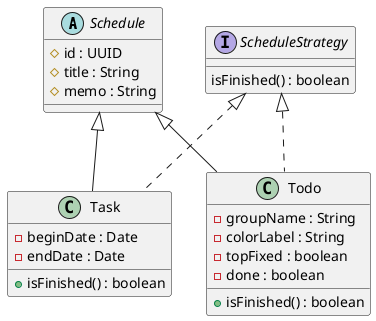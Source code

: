 @startuml strategy

abstract class Schedule {
  #id : UUID
  #title : String
  #memo : String
}

interface ScheduleStrategy {
  isFinished() : boolean
}

class Task extends Schedule implements ScheduleStrategy {
  -beginDate : Date
  -endDate : Date
  +isFinished() : boolean
}

class Todo extends Schedule implements ScheduleStrategy {
  -groupName : String
  -colorLabel : String
  -topFixed : boolean
  -done : boolean
  +isFinished() : boolean
}


@enduml

